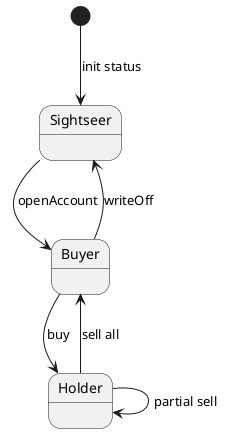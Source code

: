 @startuml

Sightseer :
Buyer :
Holder :

[*] --> Sightseer : init status
Sightseer --> Buyer: openAccount
Buyer --> Holder : buy
Holder --> Holder : partial sell
Holder --> Buyer : sell all
Buyer --> Sightseer : writeOff

@enduml